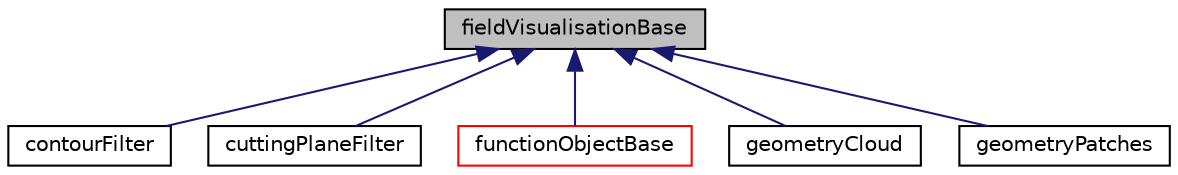 digraph "fieldVisualisationBase"
{
  bgcolor="transparent";
  edge [fontname="Helvetica",fontsize="10",labelfontname="Helvetica",labelfontsize="10"];
  node [fontname="Helvetica",fontsize="10",shape=record];
  Node1 [label="fieldVisualisationBase",height=0.2,width=0.4,color="black", fillcolor="grey75", style="filled" fontcolor="black"];
  Node1 -> Node2 [dir="back",color="midnightblue",fontsize="10",style="solid",fontname="Helvetica"];
  Node2 [label="contourFilter",height=0.2,width=0.4,color="black",URL="$classFoam_1_1functionObjects_1_1runTimePostPro_1_1contourFilter.html",tooltip="Iso-surface contours of OpenFOAM volume fields. "];
  Node1 -> Node3 [dir="back",color="midnightblue",fontsize="10",style="solid",fontname="Helvetica"];
  Node3 [label="cuttingPlaneFilter",height=0.2,width=0.4,color="black",URL="$classFoam_1_1functionObjects_1_1runTimePostPro_1_1cuttingPlaneFilter.html",tooltip="Cutting planes of OpenFOAM volume fields. "];
  Node1 -> Node4 [dir="back",color="midnightblue",fontsize="10",style="solid",fontname="Helvetica"];
  Node4 [label="functionObjectBase",height=0.2,width=0.4,color="red",URL="$classFoam_1_1functionObjects_1_1runTimePostPro_1_1functionObjectBase.html",tooltip="Base class for function object visualisation. "];
  Node1 -> Node5 [dir="back",color="midnightblue",fontsize="10",style="solid",fontname="Helvetica"];
  Node5 [label="geometryCloud",height=0.2,width=0.4,color="black",URL="$classFoam_1_1functionObjects_1_1runTimePostPro_1_1geometryCloud.html",tooltip="Visualisation of cloud data from function object output (file-based only). "];
  Node1 -> Node6 [dir="back",color="midnightblue",fontsize="10",style="solid",fontname="Helvetica"];
  Node6 [label="geometryPatches",height=0.2,width=0.4,color="black",URL="$classFoam_1_1functionObjects_1_1runTimePostPro_1_1geometryPatches.html",tooltip="Visualisation of OpenFOAM patches and fields. "];
}
